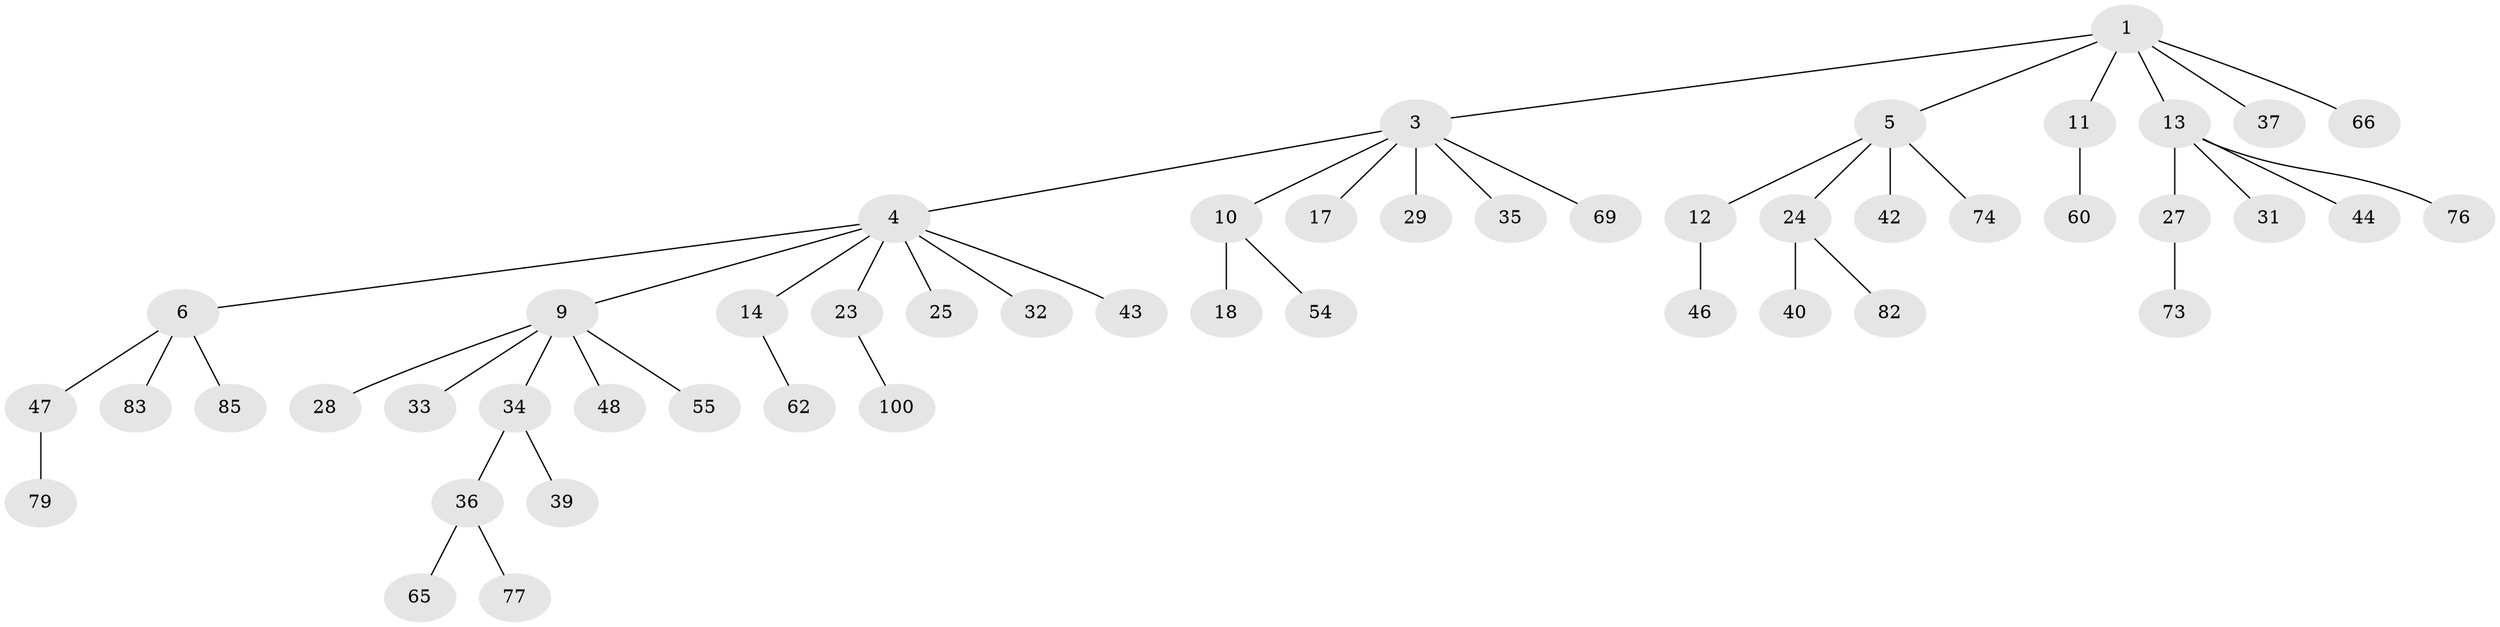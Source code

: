 // original degree distribution, {6: 0.039603960396039604, 2: 0.19801980198019803, 4: 0.06930693069306931, 5: 0.04950495049504951, 3: 0.0891089108910891, 1: 0.5544554455445545}
// Generated by graph-tools (version 1.1) at 2025/15/03/09/25 04:15:31]
// undirected, 50 vertices, 49 edges
graph export_dot {
graph [start="1"]
  node [color=gray90,style=filled];
  1 [super="+2"];
  3 [super="+8"];
  4 [super="+7"];
  5 [super="+30+22"];
  6;
  9 [super="+15+16"];
  10;
  11 [super="+101+41"];
  12;
  13 [super="+21+70+93+20+38"];
  14 [super="+49+19+75+86"];
  17;
  18 [super="+81+57+50"];
  23;
  24;
  25;
  27;
  28 [super="+97"];
  29 [super="+53"];
  31;
  32 [super="+68"];
  33;
  34 [super="+71"];
  35;
  36 [super="+58"];
  37;
  39 [super="+92"];
  40;
  42 [super="+56"];
  43;
  44 [super="+95"];
  46;
  47 [super="+51"];
  48;
  54;
  55;
  60;
  62;
  65;
  66;
  69;
  73 [super="+91"];
  74;
  76 [super="+96"];
  77;
  79;
  82;
  83;
  85 [super="+94"];
  100;
  1 -- 3;
  1 -- 11;
  1 -- 13;
  1 -- 37;
  1 -- 66;
  1 -- 5;
  3 -- 4;
  3 -- 35;
  3 -- 17;
  3 -- 69;
  3 -- 10;
  3 -- 29;
  4 -- 6;
  4 -- 14;
  4 -- 43;
  4 -- 32;
  4 -- 23;
  4 -- 9;
  4 -- 25;
  5 -- 12;
  5 -- 24;
  5 -- 42;
  5 -- 74;
  6 -- 47;
  6 -- 83;
  6 -- 85;
  9 -- 48;
  9 -- 33;
  9 -- 55;
  9 -- 28;
  9 -- 34;
  10 -- 18;
  10 -- 54;
  11 -- 60;
  12 -- 46;
  13 -- 27;
  13 -- 76;
  13 -- 31;
  13 -- 44;
  14 -- 62;
  23 -- 100;
  24 -- 40;
  24 -- 82;
  27 -- 73;
  34 -- 36;
  34 -- 39;
  36 -- 65;
  36 -- 77;
  47 -- 79;
}
